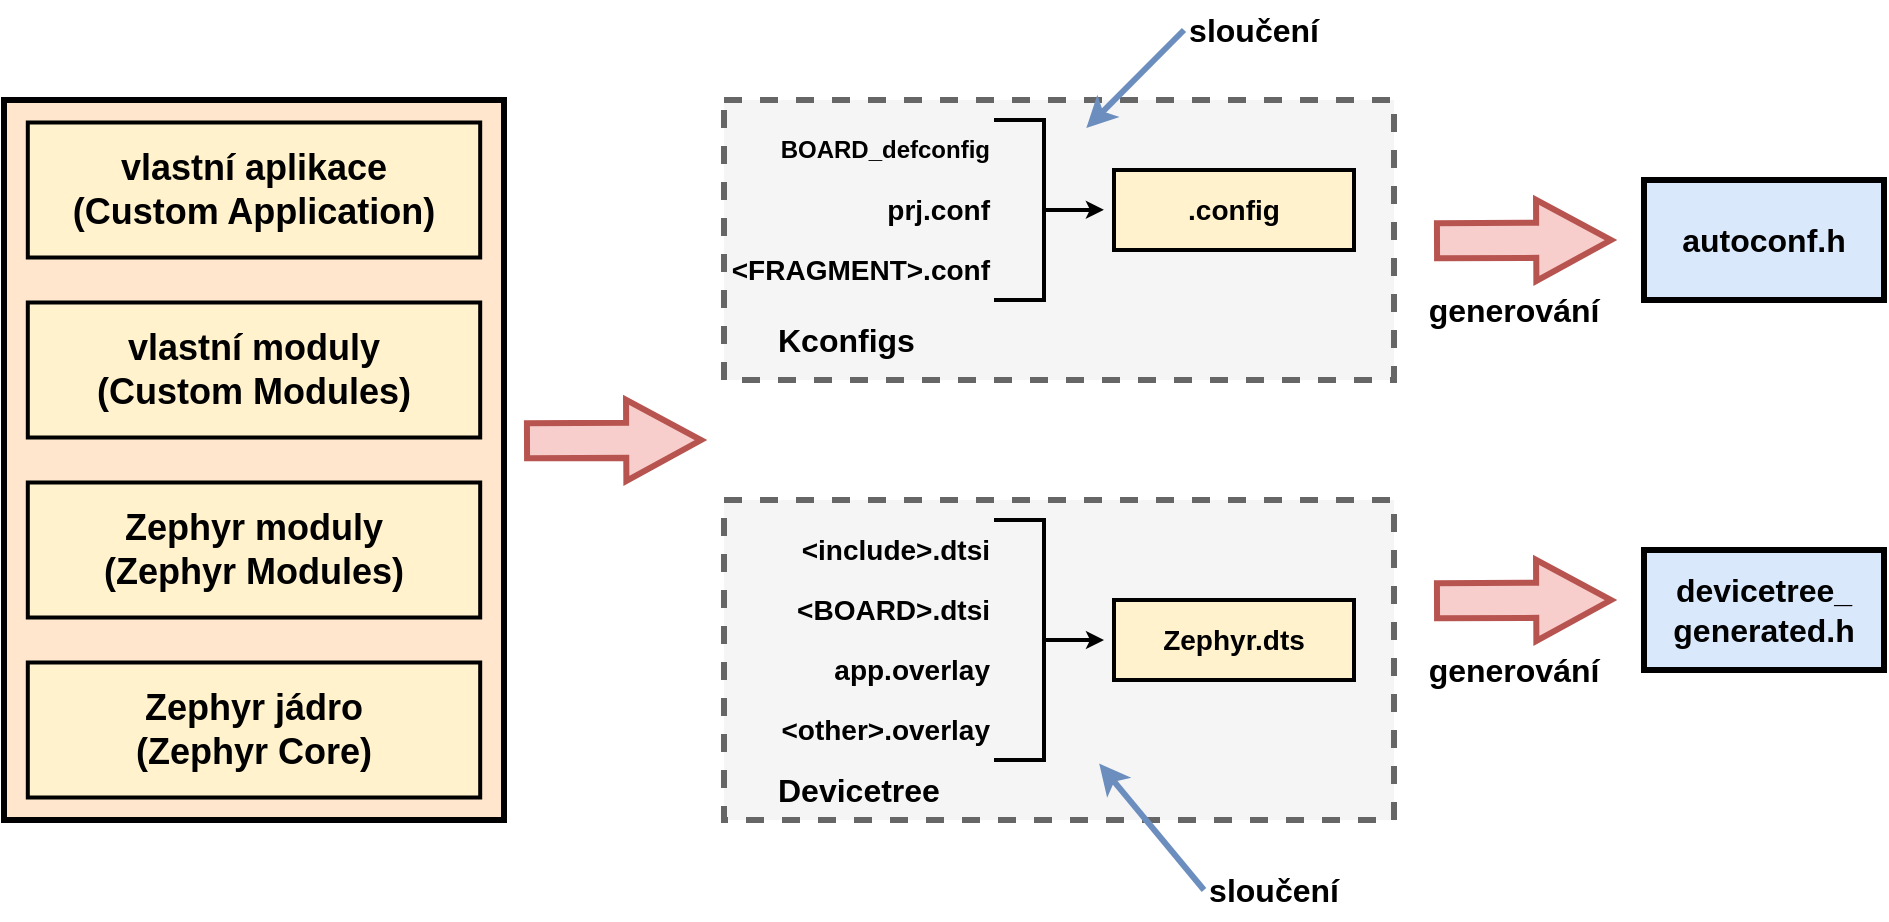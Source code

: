 <mxfile version="26.0.16">
  <diagram name="Page-1" id="l-x4vRnfJHKB75irh0fk">
    <mxGraphModel dx="1247" dy="727" grid="1" gridSize="10" guides="1" tooltips="1" connect="1" arrows="1" fold="1" page="1" pageScale="1" pageWidth="1169" pageHeight="827" math="0" shadow="0">
      <root>
        <mxCell id="0" />
        <mxCell id="1" parent="0" />
        <mxCell id="YiRWS6TUnlEebydSzUbf-7" value="" style="rounded=0;whiteSpace=wrap;html=1;dashed=1;strokeWidth=3;fillColor=#f5f5f5;fontColor=#333333;strokeColor=#666666;" vertex="1" parent="1">
          <mxGeometry x="440" y="200" width="335" height="140" as="geometry" />
        </mxCell>
        <mxCell id="YiRWS6TUnlEebydSzUbf-8" value="" style="rounded=0;whiteSpace=wrap;html=1;dashed=1;strokeWidth=3;fillColor=#f5f5f5;fontColor=#333333;strokeColor=#666666;" vertex="1" parent="1">
          <mxGeometry x="440" y="400" width="335" height="160" as="geometry" />
        </mxCell>
        <mxCell id="YiRWS6TUnlEebydSzUbf-9" value="&lt;b&gt;BOARD_defconfig&lt;/b&gt;" style="text;html=1;align=right;verticalAlign=middle;whiteSpace=wrap;rounded=0;" vertex="1" parent="1">
          <mxGeometry x="465" y="210" width="110" height="30" as="geometry" />
        </mxCell>
        <mxCell id="YiRWS6TUnlEebydSzUbf-10" value="&lt;b&gt;&lt;font style=&quot;font-size: 14px;&quot;&gt;prj.conf&lt;/font&gt;&lt;/b&gt;" style="text;html=1;align=right;verticalAlign=middle;whiteSpace=wrap;rounded=0;" vertex="1" parent="1">
          <mxGeometry x="465" y="240" width="110" height="30" as="geometry" />
        </mxCell>
        <mxCell id="YiRWS6TUnlEebydSzUbf-11" value="&lt;b&gt;&lt;font style=&quot;font-size: 14px;&quot;&gt;&amp;lt;FRAGMENT&amp;gt;.conf&lt;/font&gt;&lt;/b&gt;" style="text;html=1;align=right;verticalAlign=middle;whiteSpace=wrap;rounded=0;" vertex="1" parent="1">
          <mxGeometry x="465" y="270" width="110" height="30" as="geometry" />
        </mxCell>
        <mxCell id="YiRWS6TUnlEebydSzUbf-12" value="" style="strokeWidth=2;html=1;shape=mxgraph.flowchart.annotation_2;align=left;labelPosition=right;pointerEvents=1;rotation=-180;" vertex="1" parent="1">
          <mxGeometry x="575" y="210" width="50" height="90" as="geometry" />
        </mxCell>
        <mxCell id="YiRWS6TUnlEebydSzUbf-13" value="&lt;b&gt;&lt;font style=&quot;font-size: 16px;&quot;&gt;Kconfigs&lt;/font&gt;&lt;/b&gt;" style="text;html=1;align=left;verticalAlign=middle;whiteSpace=wrap;rounded=0;" vertex="1" parent="1">
          <mxGeometry x="465" y="305" width="110" height="30" as="geometry" />
        </mxCell>
        <mxCell id="YiRWS6TUnlEebydSzUbf-14" value="&lt;b&gt;&lt;font style=&quot;font-size: 14px;&quot;&gt;.config&lt;/font&gt;&lt;/b&gt;" style="rounded=0;whiteSpace=wrap;html=1;strokeWidth=2;fillColor=#fff2cc;strokeColor=#000000;" vertex="1" parent="1">
          <mxGeometry x="635" y="235" width="120" height="40" as="geometry" />
        </mxCell>
        <mxCell id="YiRWS6TUnlEebydSzUbf-15" value="" style="shape=flexArrow;endArrow=classic;html=1;rounded=0;strokeWidth=3;width=15.556;endSize=11.467;fillColor=#f8cecc;strokeColor=#b85450;" edge="1" parent="1">
          <mxGeometry width="50" height="50" relative="1" as="geometry">
            <mxPoint x="795" y="450.37" as="sourcePoint" />
            <mxPoint x="885" y="450" as="targetPoint" />
          </mxGeometry>
        </mxCell>
        <mxCell id="YiRWS6TUnlEebydSzUbf-16" value="" style="shape=flexArrow;endArrow=classic;html=1;rounded=0;strokeWidth=3;width=15.556;endSize=11.467;fillColor=#f8cecc;strokeColor=#b85450;" edge="1" parent="1">
          <mxGeometry width="50" height="50" relative="1" as="geometry">
            <mxPoint x="795" y="270.37" as="sourcePoint" />
            <mxPoint x="885" y="270" as="targetPoint" />
          </mxGeometry>
        </mxCell>
        <mxCell id="YiRWS6TUnlEebydSzUbf-17" value="&lt;b&gt;&lt;font style=&quot;font-size: 14px;&quot;&gt;&amp;lt;include&amp;gt;.dtsi&lt;/font&gt;&lt;/b&gt;" style="text;html=1;align=right;verticalAlign=middle;whiteSpace=wrap;rounded=0;" vertex="1" parent="1">
          <mxGeometry x="465" y="410" width="110" height="30" as="geometry" />
        </mxCell>
        <mxCell id="YiRWS6TUnlEebydSzUbf-18" value="&lt;b&gt;&lt;font style=&quot;font-size: 14px;&quot;&gt;&amp;lt;BOARD&amp;gt;.dtsi&lt;/font&gt;&lt;/b&gt;" style="text;html=1;align=right;verticalAlign=middle;whiteSpace=wrap;rounded=0;" vertex="1" parent="1">
          <mxGeometry x="465" y="440" width="110" height="30" as="geometry" />
        </mxCell>
        <mxCell id="YiRWS6TUnlEebydSzUbf-19" value="&lt;b&gt;&lt;font style=&quot;font-size: 14px;&quot;&gt;app.overlay&lt;/font&gt;&lt;/b&gt;" style="text;html=1;align=right;verticalAlign=middle;whiteSpace=wrap;rounded=0;" vertex="1" parent="1">
          <mxGeometry x="465" y="470" width="110" height="30" as="geometry" />
        </mxCell>
        <mxCell id="YiRWS6TUnlEebydSzUbf-20" value="&lt;b&gt;&lt;font style=&quot;font-size: 14px;&quot;&gt;&amp;lt;other&amp;gt;.overlay&lt;/font&gt;&lt;/b&gt;" style="text;html=1;align=right;verticalAlign=middle;whiteSpace=wrap;rounded=0;" vertex="1" parent="1">
          <mxGeometry x="465" y="500" width="110" height="30" as="geometry" />
        </mxCell>
        <mxCell id="YiRWS6TUnlEebydSzUbf-21" value="" style="group;fillColor=#ffe6cc;strokeColor=#000000;" vertex="1" connectable="0" parent="1">
          <mxGeometry x="80" y="200" width="250" height="360" as="geometry" />
        </mxCell>
        <mxCell id="YiRWS6TUnlEebydSzUbf-1" value="" style="rounded=0;whiteSpace=wrap;html=1;strokeWidth=3;fillColor=#ffe6cc;strokeColor=#000000;" vertex="1" parent="YiRWS6TUnlEebydSzUbf-21">
          <mxGeometry width="250" height="360" as="geometry" />
        </mxCell>
        <mxCell id="YiRWS6TUnlEebydSzUbf-2" value="&lt;div&gt;&lt;font style=&quot;font-size: 18px;&quot;&gt;&lt;b&gt;vlastní aplikace&lt;/b&gt;&lt;/font&gt;&lt;/div&gt;&lt;font style=&quot;font-size: 18px;&quot;&gt;&lt;b&gt;(Custom Application)&lt;/b&gt;&lt;/font&gt;" style="rounded=0;whiteSpace=wrap;html=1;strokeWidth=2;fillColor=#fff2cc;strokeColor=#000000;" vertex="1" parent="YiRWS6TUnlEebydSzUbf-21">
          <mxGeometry x="11.905" y="11.25" width="226.19" height="67.5" as="geometry" />
        </mxCell>
        <mxCell id="YiRWS6TUnlEebydSzUbf-3" value="&lt;div&gt;&lt;font style=&quot;font-size: 18px;&quot;&gt;&lt;b&gt;vlastní moduly&lt;/b&gt;&lt;/font&gt;&lt;/div&gt;&lt;font style=&quot;font-size: 18px;&quot;&gt;&lt;b&gt;(Custom Modules)&lt;/b&gt;&lt;/font&gt;" style="rounded=0;whiteSpace=wrap;html=1;strokeWidth=2;fillColor=#fff2cc;strokeColor=#000000;" vertex="1" parent="YiRWS6TUnlEebydSzUbf-21">
          <mxGeometry x="11.905" y="101.25" width="226.19" height="67.5" as="geometry" />
        </mxCell>
        <mxCell id="YiRWS6TUnlEebydSzUbf-4" value="&lt;div&gt;&lt;span style=&quot;font-size: 18px;&quot;&gt;&lt;b&gt;Zephyr moduly&lt;/b&gt;&lt;/span&gt;&lt;/div&gt;&lt;font style=&quot;font-size: 18px;&quot;&gt;&lt;b&gt;(Zephyr Modules)&lt;br&gt;&lt;/b&gt;&lt;/font&gt;" style="rounded=0;whiteSpace=wrap;html=1;strokeWidth=2;fillColor=#fff2cc;strokeColor=#000000;" vertex="1" parent="YiRWS6TUnlEebydSzUbf-21">
          <mxGeometry x="11.905" y="191.25" width="226.19" height="67.5" as="geometry" />
        </mxCell>
        <mxCell id="YiRWS6TUnlEebydSzUbf-5" value="&lt;div&gt;&lt;font style=&quot;font-size: 18px;&quot;&gt;&lt;b&gt;Zephyr jádro&lt;/b&gt;&lt;/font&gt;&lt;/div&gt;&lt;font style=&quot;font-size: 18px;&quot;&gt;&lt;b&gt;(Zephyr Core)&lt;/b&gt;&lt;/font&gt;" style="rounded=0;whiteSpace=wrap;html=1;strokeWidth=2;fillColor=#fff2cc;strokeColor=#000000;" vertex="1" parent="YiRWS6TUnlEebydSzUbf-21">
          <mxGeometry x="11.905" y="281.25" width="226.19" height="67.5" as="geometry" />
        </mxCell>
        <mxCell id="YiRWS6TUnlEebydSzUbf-24" value="" style="strokeWidth=2;html=1;shape=mxgraph.flowchart.annotation_2;align=left;labelPosition=right;pointerEvents=1;rotation=-180;" vertex="1" parent="1">
          <mxGeometry x="575" y="410" width="50" height="120" as="geometry" />
        </mxCell>
        <mxCell id="YiRWS6TUnlEebydSzUbf-25" value="&lt;b&gt;&lt;font style=&quot;font-size: 14px;&quot;&gt;Zephyr.dts&lt;/font&gt;&lt;/b&gt;" style="rounded=0;whiteSpace=wrap;html=1;strokeWidth=2;fillColor=#fff2cc;strokeColor=#000000;" vertex="1" parent="1">
          <mxGeometry x="635" y="450" width="120" height="40" as="geometry" />
        </mxCell>
        <mxCell id="YiRWS6TUnlEebydSzUbf-26" value="&lt;b&gt;&lt;font style=&quot;font-size: 16px;&quot;&gt;Devicetree&lt;/font&gt;&lt;/b&gt;" style="text;html=1;align=left;verticalAlign=middle;whiteSpace=wrap;rounded=0;" vertex="1" parent="1">
          <mxGeometry x="465" y="530" width="110" height="30" as="geometry" />
        </mxCell>
        <mxCell id="YiRWS6TUnlEebydSzUbf-28" value="&lt;font style=&quot;font-size: 16px;&quot;&gt;&lt;b&gt;autoconf.h&lt;/b&gt;&lt;/font&gt;" style="rounded=0;whiteSpace=wrap;html=1;strokeWidth=3;fillColor=#dae8fc;strokeColor=#000000;" vertex="1" parent="1">
          <mxGeometry x="900" y="240" width="120" height="60" as="geometry" />
        </mxCell>
        <mxCell id="YiRWS6TUnlEebydSzUbf-29" value="&lt;font style=&quot;font-size: 16px;&quot;&gt;&lt;b&gt;devicetree_&lt;/b&gt;&lt;/font&gt;&lt;div&gt;&lt;font style=&quot;font-size: 16px;&quot;&gt;&lt;b&gt;generated.h&lt;/b&gt;&lt;/font&gt;&lt;/div&gt;" style="rounded=0;whiteSpace=wrap;html=1;strokeWidth=3;fillColor=#dae8fc;strokeColor=#000000;" vertex="1" parent="1">
          <mxGeometry x="900" y="425" width="120" height="60" as="geometry" />
        </mxCell>
        <mxCell id="YiRWS6TUnlEebydSzUbf-30" value="" style="endArrow=classic;html=1;rounded=0;strokeWidth=3;fillColor=#dae8fc;strokeColor=#6c8ebf;entryX=0.077;entryY=0.955;entryDx=0;entryDy=0;entryPerimeter=0;exitX=0;exitY=0.5;exitDx=0;exitDy=0;" edge="1" parent="1" source="YiRWS6TUnlEebydSzUbf-31" target="YiRWS6TUnlEebydSzUbf-12">
          <mxGeometry width="50" height="50" relative="1" as="geometry">
            <mxPoint x="670" y="160" as="sourcePoint" />
            <mxPoint x="720" y="110" as="targetPoint" />
          </mxGeometry>
        </mxCell>
        <mxCell id="YiRWS6TUnlEebydSzUbf-31" value="&lt;font style=&quot;font-size: 16px;&quot;&gt;&lt;b&gt;sloučení&lt;/b&gt;&lt;/font&gt;" style="text;html=1;align=center;verticalAlign=middle;whiteSpace=wrap;rounded=0;" vertex="1" parent="1">
          <mxGeometry x="670" y="150" width="70" height="30" as="geometry" />
        </mxCell>
        <mxCell id="YiRWS6TUnlEebydSzUbf-32" value="" style="endArrow=classic;html=1;rounded=0;strokeWidth=3;fillColor=#dae8fc;strokeColor=#6c8ebf;entryX=-0.052;entryY=-0.015;entryDx=0;entryDy=0;entryPerimeter=0;exitX=0;exitY=0.5;exitDx=0;exitDy=0;" edge="1" parent="1" source="YiRWS6TUnlEebydSzUbf-33" target="YiRWS6TUnlEebydSzUbf-24">
          <mxGeometry width="50" height="50" relative="1" as="geometry">
            <mxPoint x="680" y="580" as="sourcePoint" />
            <mxPoint x="635" y="609" as="targetPoint" />
          </mxGeometry>
        </mxCell>
        <mxCell id="YiRWS6TUnlEebydSzUbf-33" value="&lt;font style=&quot;font-size: 16px;&quot;&gt;&lt;b&gt;sloučení&lt;/b&gt;&lt;/font&gt;" style="text;html=1;align=center;verticalAlign=middle;whiteSpace=wrap;rounded=0;" vertex="1" parent="1">
          <mxGeometry x="680" y="580" width="70" height="30" as="geometry" />
        </mxCell>
        <mxCell id="YiRWS6TUnlEebydSzUbf-34" value="&lt;span style=&quot;font-size: 16px;&quot;&gt;&lt;b&gt;generování&lt;/b&gt;&lt;/span&gt;" style="text;html=1;align=center;verticalAlign=middle;whiteSpace=wrap;rounded=0;" vertex="1" parent="1">
          <mxGeometry x="800" y="470" width="70" height="30" as="geometry" />
        </mxCell>
        <mxCell id="YiRWS6TUnlEebydSzUbf-35" value="&lt;span style=&quot;font-size: 16px;&quot;&gt;&lt;b&gt;generování&lt;/b&gt;&lt;/span&gt;" style="text;html=1;align=center;verticalAlign=middle;whiteSpace=wrap;rounded=0;" vertex="1" parent="1">
          <mxGeometry x="800" y="290" width="70" height="30" as="geometry" />
        </mxCell>
        <mxCell id="YiRWS6TUnlEebydSzUbf-36" value="" style="shape=flexArrow;endArrow=classic;html=1;rounded=0;strokeWidth=3;width=15.556;endSize=11.467;fillColor=#f8cecc;strokeColor=#b85450;" edge="1" parent="1">
          <mxGeometry width="50" height="50" relative="1" as="geometry">
            <mxPoint x="340" y="370.37" as="sourcePoint" />
            <mxPoint x="430" y="370" as="targetPoint" />
          </mxGeometry>
        </mxCell>
        <mxCell id="YiRWS6TUnlEebydSzUbf-37" value="" style="endArrow=classic;html=1;rounded=0;exitX=0.481;exitY=0.5;exitDx=0;exitDy=0;exitPerimeter=0;" edge="1" parent="1" source="YiRWS6TUnlEebydSzUbf-24">
          <mxGeometry width="50" height="50" relative="1" as="geometry">
            <mxPoint x="490" y="420" as="sourcePoint" />
            <mxPoint x="630" y="470" as="targetPoint" />
          </mxGeometry>
        </mxCell>
        <mxCell id="YiRWS6TUnlEebydSzUbf-38" value="" style="endArrow=classic;html=1;rounded=0;exitX=0.49;exitY=0.501;exitDx=0;exitDy=0;exitPerimeter=0;entryX=0.567;entryY=0.392;entryDx=0;entryDy=0;entryPerimeter=0;" edge="1" parent="1" source="YiRWS6TUnlEebydSzUbf-12" target="YiRWS6TUnlEebydSzUbf-7">
          <mxGeometry width="50" height="50" relative="1" as="geometry">
            <mxPoint x="596" y="254.88" as="sourcePoint" />
            <mxPoint x="625" y="254.88" as="targetPoint" />
          </mxGeometry>
        </mxCell>
      </root>
    </mxGraphModel>
  </diagram>
</mxfile>
